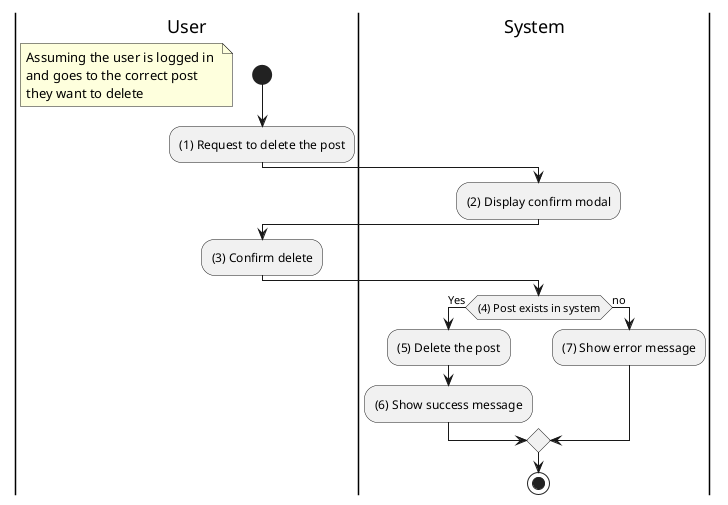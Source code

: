 @startuml
|User|
start
floating note left
Assuming the user is logged in 
and goes to the correct post 
they want to delete
end note
:(1) Request to delete the post;
|System|
:(2) Display confirm modal;
|User|
:(3) Confirm delete;
|System|
if ((4) Post exists in system) then (Yes)
:(5) Delete the post;
:(6) Show success message;
else (no)
:(7) Show error message;
endif
stop
@enduml